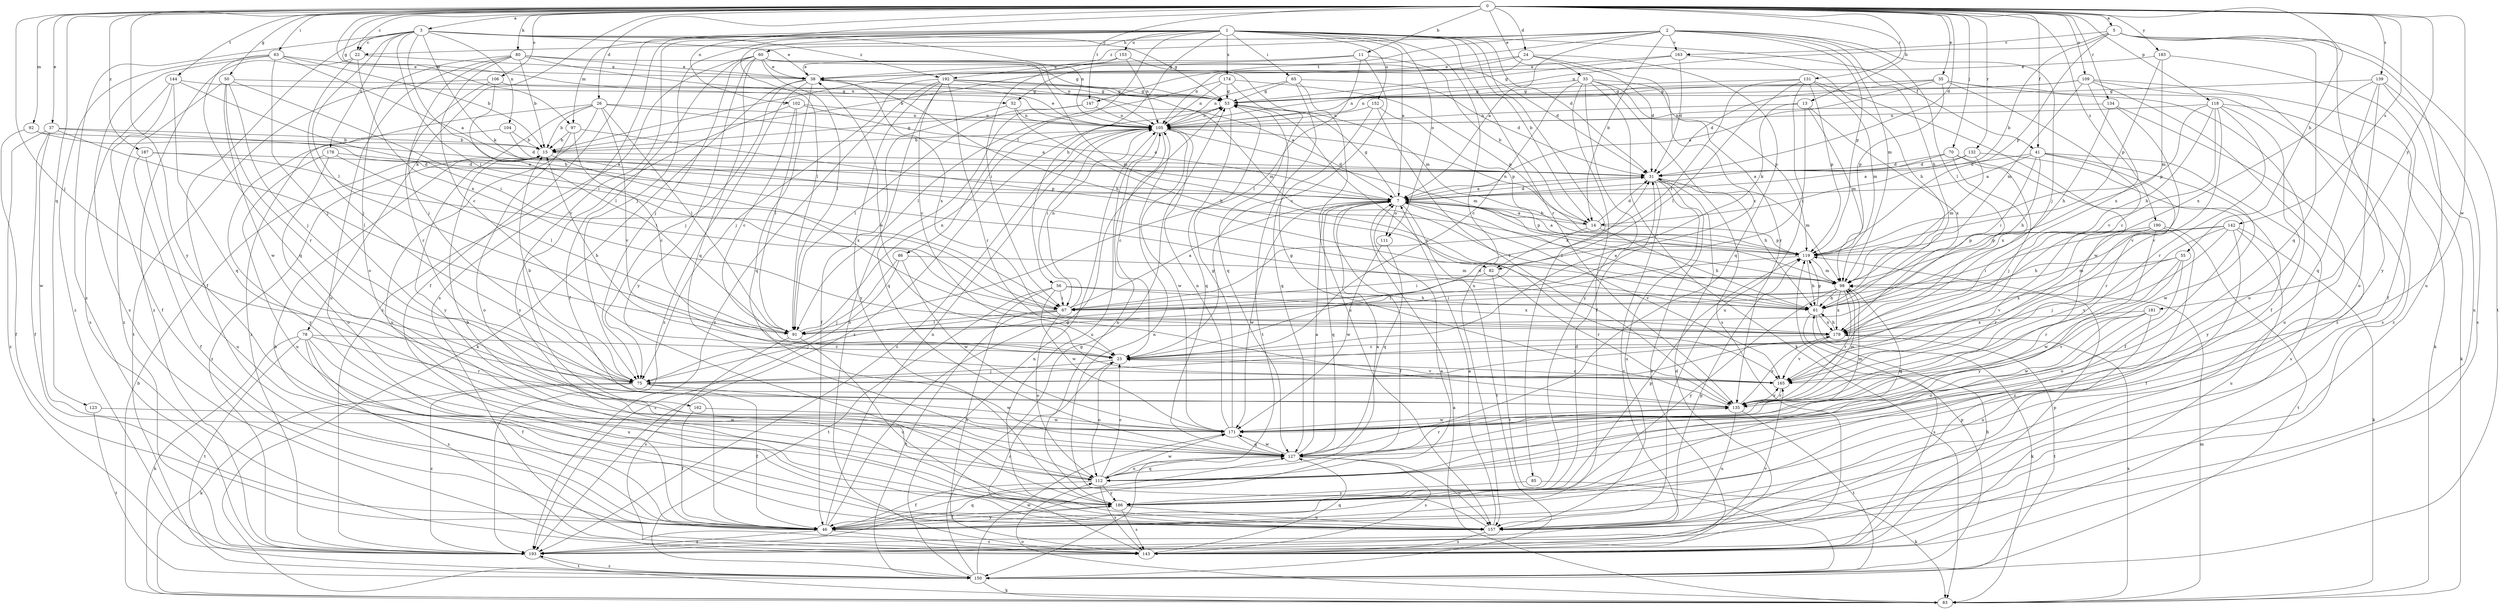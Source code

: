 strict digraph  {
0;
1;
2;
3;
5;
7;
11;
13;
14;
15;
22;
23;
24;
26;
31;
33;
35;
37;
38;
41;
46;
50;
52;
53;
55;
56;
60;
61;
63;
65;
67;
70;
75;
78;
80;
82;
83;
85;
86;
91;
92;
97;
98;
102;
104;
105;
106;
109;
111;
112;
118;
119;
123;
127;
131;
132;
134;
135;
139;
142;
143;
144;
147;
150;
152;
153;
157;
162;
163;
165;
171;
174;
178;
179;
181;
183;
186;
187;
190;
192;
193;
0 -> 3  [label=a];
0 -> 5  [label=a];
0 -> 11  [label=b];
0 -> 13  [label=b];
0 -> 22  [label=c];
0 -> 24  [label=d];
0 -> 26  [label=d];
0 -> 31  [label=d];
0 -> 33  [label=e];
0 -> 35  [label=e];
0 -> 37  [label=e];
0 -> 41  [label=f];
0 -> 50  [label=g];
0 -> 52  [label=g];
0 -> 55  [label=h];
0 -> 63  [label=i];
0 -> 70  [label=j];
0 -> 75  [label=j];
0 -> 78  [label=k];
0 -> 80  [label=k];
0 -> 92  [label=m];
0 -> 97  [label=m];
0 -> 102  [label=n];
0 -> 106  [label=o];
0 -> 109  [label=o];
0 -> 118  [label=p];
0 -> 123  [label=q];
0 -> 131  [label=r];
0 -> 132  [label=r];
0 -> 134  [label=r];
0 -> 139  [label=s];
0 -> 142  [label=s];
0 -> 144  [label=t];
0 -> 147  [label=t];
0 -> 171  [label=w];
0 -> 181  [label=y];
0 -> 183  [label=y];
0 -> 186  [label=y];
0 -> 187  [label=z];
0 -> 190  [label=z];
1 -> 7  [label=a];
1 -> 14  [label=b];
1 -> 31  [label=d];
1 -> 41  [label=f];
1 -> 46  [label=f];
1 -> 56  [label=h];
1 -> 60  [label=h];
1 -> 65  [label=i];
1 -> 75  [label=j];
1 -> 85  [label=l];
1 -> 86  [label=l];
1 -> 91  [label=l];
1 -> 97  [label=m];
1 -> 111  [label=o];
1 -> 135  [label=r];
1 -> 143  [label=s];
1 -> 152  [label=u];
1 -> 153  [label=u];
1 -> 157  [label=u];
1 -> 162  [label=v];
1 -> 174  [label=x];
2 -> 7  [label=a];
2 -> 14  [label=b];
2 -> 22  [label=c];
2 -> 52  [label=g];
2 -> 61  [label=h];
2 -> 75  [label=j];
2 -> 91  [label=l];
2 -> 98  [label=m];
2 -> 119  [label=p];
2 -> 147  [label=t];
2 -> 163  [label=v];
2 -> 192  [label=z];
3 -> 22  [label=c];
3 -> 38  [label=e];
3 -> 46  [label=f];
3 -> 53  [label=g];
3 -> 61  [label=h];
3 -> 67  [label=i];
3 -> 82  [label=k];
3 -> 91  [label=l];
3 -> 104  [label=n];
3 -> 105  [label=n];
3 -> 178  [label=x];
3 -> 192  [label=z];
3 -> 193  [label=z];
5 -> 14  [label=b];
5 -> 105  [label=n];
5 -> 119  [label=p];
5 -> 127  [label=q];
5 -> 150  [label=t];
5 -> 157  [label=u];
5 -> 163  [label=v];
5 -> 186  [label=y];
7 -> 14  [label=b];
7 -> 31  [label=d];
7 -> 46  [label=f];
7 -> 53  [label=g];
7 -> 111  [label=o];
7 -> 119  [label=p];
7 -> 127  [label=q];
7 -> 150  [label=t];
7 -> 165  [label=v];
7 -> 171  [label=w];
11 -> 14  [label=b];
11 -> 15  [label=b];
11 -> 23  [label=c];
11 -> 38  [label=e];
11 -> 91  [label=l];
13 -> 67  [label=i];
13 -> 82  [label=k];
13 -> 98  [label=m];
13 -> 105  [label=n];
13 -> 179  [label=x];
14 -> 7  [label=a];
14 -> 31  [label=d];
14 -> 61  [label=h];
14 -> 82  [label=k];
14 -> 105  [label=n];
14 -> 119  [label=p];
15 -> 31  [label=d];
15 -> 53  [label=g];
15 -> 179  [label=x];
15 -> 193  [label=z];
22 -> 38  [label=e];
22 -> 75  [label=j];
22 -> 179  [label=x];
22 -> 193  [label=z];
23 -> 15  [label=b];
23 -> 31  [label=d];
23 -> 75  [label=j];
23 -> 112  [label=o];
23 -> 165  [label=v];
24 -> 15  [label=b];
24 -> 23  [label=c];
24 -> 31  [label=d];
24 -> 38  [label=e];
24 -> 105  [label=n];
24 -> 127  [label=q];
26 -> 7  [label=a];
26 -> 15  [label=b];
26 -> 91  [label=l];
26 -> 105  [label=n];
26 -> 157  [label=u];
26 -> 165  [label=v];
26 -> 186  [label=y];
26 -> 193  [label=z];
31 -> 7  [label=a];
31 -> 61  [label=h];
31 -> 98  [label=m];
31 -> 143  [label=s];
31 -> 157  [label=u];
31 -> 193  [label=z];
33 -> 23  [label=c];
33 -> 46  [label=f];
33 -> 53  [label=g];
33 -> 83  [label=k];
33 -> 119  [label=p];
33 -> 135  [label=r];
33 -> 143  [label=s];
33 -> 186  [label=y];
35 -> 7  [label=a];
35 -> 31  [label=d];
35 -> 46  [label=f];
35 -> 53  [label=g];
35 -> 105  [label=n];
35 -> 119  [label=p];
35 -> 165  [label=v];
35 -> 193  [label=z];
37 -> 7  [label=a];
37 -> 15  [label=b];
37 -> 46  [label=f];
37 -> 91  [label=l];
37 -> 171  [label=w];
37 -> 193  [label=z];
38 -> 53  [label=g];
38 -> 61  [label=h];
38 -> 75  [label=j];
38 -> 83  [label=k];
38 -> 127  [label=q];
38 -> 179  [label=x];
38 -> 193  [label=z];
41 -> 7  [label=a];
41 -> 31  [label=d];
41 -> 61  [label=h];
41 -> 67  [label=i];
41 -> 135  [label=r];
41 -> 143  [label=s];
41 -> 171  [label=w];
46 -> 7  [label=a];
46 -> 15  [label=b];
46 -> 53  [label=g];
46 -> 105  [label=n];
46 -> 143  [label=s];
46 -> 186  [label=y];
46 -> 193  [label=z];
50 -> 53  [label=g];
50 -> 67  [label=i];
50 -> 75  [label=j];
50 -> 135  [label=r];
50 -> 171  [label=w];
50 -> 193  [label=z];
52 -> 46  [label=f];
52 -> 61  [label=h];
52 -> 105  [label=n];
53 -> 105  [label=n];
53 -> 127  [label=q];
53 -> 165  [label=v];
53 -> 193  [label=z];
55 -> 98  [label=m];
55 -> 112  [label=o];
55 -> 135  [label=r];
55 -> 171  [label=w];
55 -> 179  [label=x];
56 -> 61  [label=h];
56 -> 67  [label=i];
56 -> 143  [label=s];
56 -> 150  [label=t];
56 -> 171  [label=w];
56 -> 179  [label=x];
60 -> 31  [label=d];
60 -> 38  [label=e];
60 -> 46  [label=f];
60 -> 75  [label=j];
60 -> 91  [label=l];
60 -> 98  [label=m];
60 -> 105  [label=n];
60 -> 127  [label=q];
60 -> 186  [label=y];
60 -> 193  [label=z];
61 -> 7  [label=a];
61 -> 83  [label=k];
61 -> 119  [label=p];
61 -> 143  [label=s];
61 -> 179  [label=x];
63 -> 7  [label=a];
63 -> 15  [label=b];
63 -> 38  [label=e];
63 -> 75  [label=j];
63 -> 127  [label=q];
63 -> 143  [label=s];
63 -> 193  [label=z];
65 -> 31  [label=d];
65 -> 53  [label=g];
65 -> 105  [label=n];
65 -> 150  [label=t];
65 -> 157  [label=u];
67 -> 7  [label=a];
67 -> 75  [label=j];
67 -> 91  [label=l];
67 -> 105  [label=n];
67 -> 112  [label=o];
67 -> 150  [label=t];
70 -> 7  [label=a];
70 -> 31  [label=d];
70 -> 46  [label=f];
70 -> 75  [label=j];
70 -> 179  [label=x];
75 -> 15  [label=b];
75 -> 46  [label=f];
75 -> 83  [label=k];
75 -> 171  [label=w];
75 -> 193  [label=z];
78 -> 23  [label=c];
78 -> 46  [label=f];
78 -> 83  [label=k];
78 -> 135  [label=r];
78 -> 143  [label=s];
78 -> 150  [label=t];
78 -> 157  [label=u];
80 -> 15  [label=b];
80 -> 23  [label=c];
80 -> 38  [label=e];
80 -> 53  [label=g];
80 -> 75  [label=j];
80 -> 105  [label=n];
80 -> 112  [label=o];
80 -> 157  [label=u];
82 -> 67  [label=i];
82 -> 135  [label=r];
82 -> 150  [label=t];
83 -> 7  [label=a];
83 -> 15  [label=b];
83 -> 98  [label=m];
83 -> 112  [label=o];
83 -> 179  [label=x];
85 -> 83  [label=k];
85 -> 186  [label=y];
86 -> 75  [label=j];
86 -> 98  [label=m];
86 -> 171  [label=w];
86 -> 193  [label=z];
91 -> 105  [label=n];
91 -> 143  [label=s];
91 -> 157  [label=u];
92 -> 7  [label=a];
92 -> 15  [label=b];
92 -> 46  [label=f];
97 -> 15  [label=b];
97 -> 23  [label=c];
97 -> 112  [label=o];
97 -> 119  [label=p];
98 -> 61  [label=h];
98 -> 67  [label=i];
98 -> 127  [label=q];
98 -> 135  [label=r];
98 -> 179  [label=x];
98 -> 186  [label=y];
102 -> 7  [label=a];
102 -> 23  [label=c];
102 -> 91  [label=l];
102 -> 105  [label=n];
102 -> 186  [label=y];
104 -> 15  [label=b];
104 -> 31  [label=d];
104 -> 186  [label=y];
105 -> 15  [label=b];
105 -> 23  [label=c];
105 -> 38  [label=e];
105 -> 67  [label=i];
105 -> 98  [label=m];
105 -> 157  [label=u];
105 -> 171  [label=w];
105 -> 193  [label=z];
106 -> 53  [label=g];
106 -> 91  [label=l];
106 -> 135  [label=r];
106 -> 150  [label=t];
109 -> 53  [label=g];
109 -> 83  [label=k];
109 -> 98  [label=m];
109 -> 105  [label=n];
109 -> 143  [label=s];
109 -> 179  [label=x];
109 -> 193  [label=z];
111 -> 127  [label=q];
111 -> 171  [label=w];
112 -> 7  [label=a];
112 -> 15  [label=b];
112 -> 23  [label=c];
112 -> 46  [label=f];
112 -> 127  [label=q];
112 -> 143  [label=s];
112 -> 171  [label=w];
112 -> 186  [label=y];
118 -> 23  [label=c];
118 -> 61  [label=h];
118 -> 83  [label=k];
118 -> 105  [label=n];
118 -> 112  [label=o];
118 -> 119  [label=p];
118 -> 135  [label=r];
118 -> 165  [label=v];
119 -> 7  [label=a];
119 -> 61  [label=h];
119 -> 91  [label=l];
119 -> 98  [label=m];
123 -> 150  [label=t];
123 -> 171  [label=w];
127 -> 7  [label=a];
127 -> 112  [label=o];
127 -> 135  [label=r];
127 -> 143  [label=s];
127 -> 157  [label=u];
127 -> 171  [label=w];
131 -> 53  [label=g];
131 -> 67  [label=i];
131 -> 91  [label=l];
131 -> 98  [label=m];
131 -> 119  [label=p];
131 -> 157  [label=u];
131 -> 171  [label=w];
132 -> 7  [label=a];
132 -> 31  [label=d];
132 -> 98  [label=m];
132 -> 186  [label=y];
134 -> 61  [label=h];
134 -> 105  [label=n];
134 -> 157  [label=u];
134 -> 165  [label=v];
135 -> 53  [label=g];
135 -> 98  [label=m];
135 -> 150  [label=t];
135 -> 157  [label=u];
135 -> 165  [label=v];
135 -> 171  [label=w];
135 -> 179  [label=x];
139 -> 53  [label=g];
139 -> 112  [label=o];
139 -> 127  [label=q];
139 -> 143  [label=s];
139 -> 157  [label=u];
139 -> 179  [label=x];
142 -> 46  [label=f];
142 -> 61  [label=h];
142 -> 67  [label=i];
142 -> 75  [label=j];
142 -> 83  [label=k];
142 -> 119  [label=p];
142 -> 157  [label=u];
142 -> 165  [label=v];
143 -> 23  [label=c];
143 -> 31  [label=d];
143 -> 61  [label=h];
143 -> 119  [label=p];
143 -> 127  [label=q];
144 -> 46  [label=f];
144 -> 53  [label=g];
144 -> 67  [label=i];
144 -> 127  [label=q];
144 -> 143  [label=s];
147 -> 91  [label=l];
147 -> 105  [label=n];
147 -> 127  [label=q];
150 -> 53  [label=g];
150 -> 83  [label=k];
150 -> 105  [label=n];
150 -> 119  [label=p];
150 -> 171  [label=w];
150 -> 193  [label=z];
152 -> 105  [label=n];
152 -> 119  [label=p];
152 -> 127  [label=q];
152 -> 135  [label=r];
153 -> 38  [label=e];
153 -> 67  [label=i];
153 -> 98  [label=m];
153 -> 105  [label=n];
157 -> 7  [label=a];
157 -> 105  [label=n];
157 -> 119  [label=p];
157 -> 143  [label=s];
162 -> 46  [label=f];
162 -> 171  [label=w];
163 -> 31  [label=d];
163 -> 38  [label=e];
163 -> 53  [label=g];
163 -> 61  [label=h];
165 -> 23  [label=c];
165 -> 38  [label=e];
165 -> 135  [label=r];
171 -> 53  [label=g];
171 -> 98  [label=m];
171 -> 105  [label=n];
171 -> 127  [label=q];
174 -> 53  [label=g];
174 -> 91  [label=l];
174 -> 105  [label=n];
174 -> 119  [label=p];
174 -> 127  [label=q];
178 -> 31  [label=d];
178 -> 91  [label=l];
178 -> 112  [label=o];
178 -> 157  [label=u];
179 -> 23  [label=c];
179 -> 61  [label=h];
179 -> 150  [label=t];
179 -> 165  [label=v];
181 -> 112  [label=o];
181 -> 157  [label=u];
181 -> 165  [label=v];
181 -> 171  [label=w];
181 -> 179  [label=x];
183 -> 38  [label=e];
183 -> 46  [label=f];
183 -> 98  [label=m];
183 -> 119  [label=p];
186 -> 31  [label=d];
186 -> 46  [label=f];
186 -> 105  [label=n];
186 -> 119  [label=p];
186 -> 143  [label=s];
186 -> 157  [label=u];
187 -> 31  [label=d];
187 -> 46  [label=f];
187 -> 67  [label=i];
187 -> 157  [label=u];
190 -> 119  [label=p];
190 -> 135  [label=r];
190 -> 150  [label=t];
190 -> 165  [label=v];
190 -> 186  [label=y];
190 -> 193  [label=z];
192 -> 7  [label=a];
192 -> 23  [label=c];
192 -> 53  [label=g];
192 -> 75  [label=j];
192 -> 98  [label=m];
192 -> 135  [label=r];
192 -> 143  [label=s];
192 -> 186  [label=y];
192 -> 193  [label=z];
193 -> 127  [label=q];
193 -> 150  [label=t];
193 -> 165  [label=v];
}
